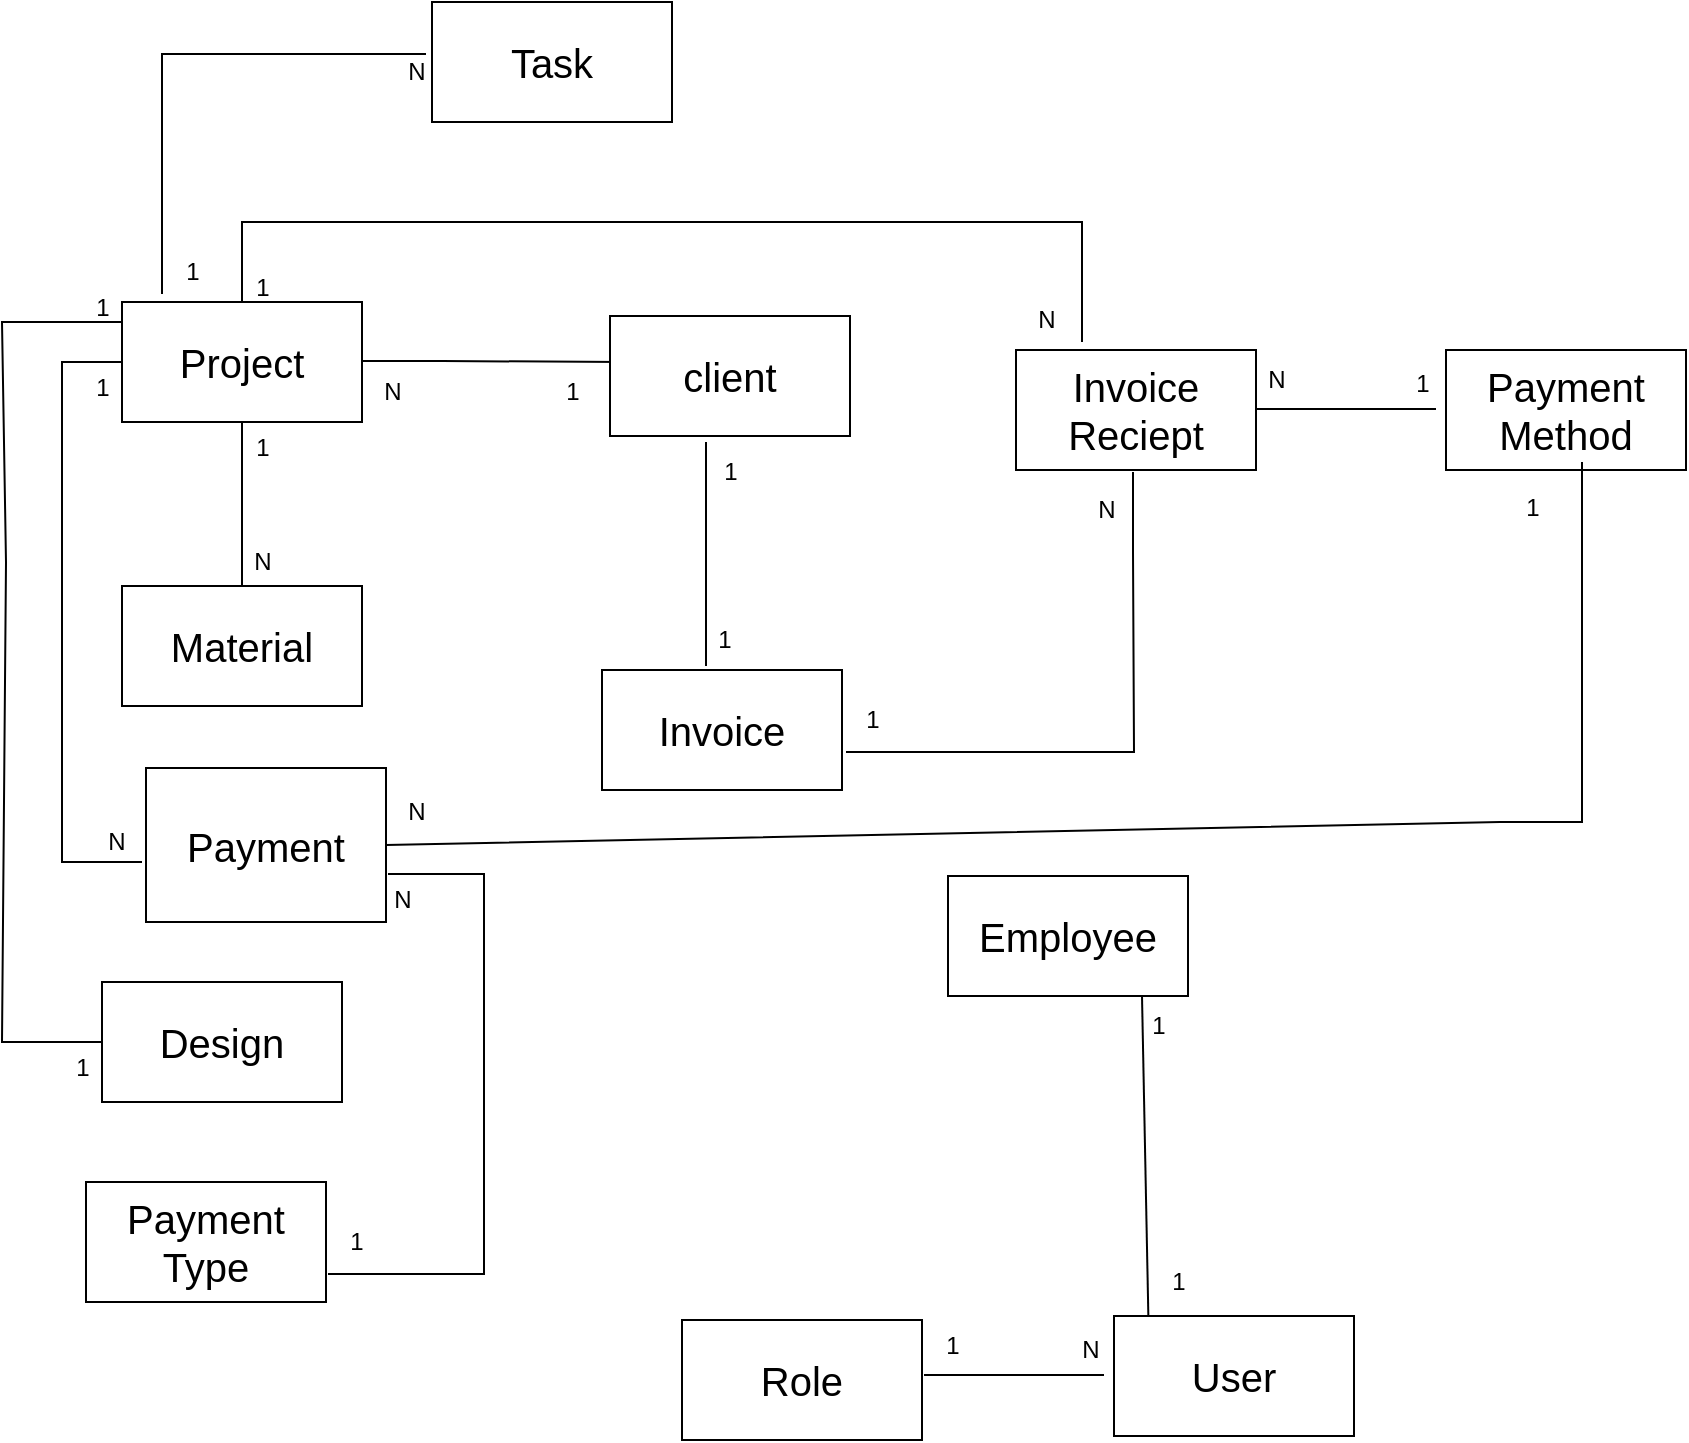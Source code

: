 <mxfile version="24.2.1" type="device">
  <diagram name="Page-1" id="BHaeUw2jec1ACdndj3Xi">
    <mxGraphModel dx="1050" dy="1691" grid="1" gridSize="10" guides="1" tooltips="1" connect="1" arrows="1" fold="1" page="1" pageScale="1" pageWidth="827" pageHeight="1169" math="0" shadow="0">
      <root>
        <mxCell id="0" />
        <mxCell id="1" parent="0" />
        <mxCell id="_d0kSf7f0uNMeueQVCch-530" value="&lt;font style=&quot;font-size: 20px;&quot;&gt;Project&lt;/font&gt;" style="rounded=0;whiteSpace=wrap;html=1;" vertex="1" parent="1">
          <mxGeometry x="110" y="100" width="120" height="60" as="geometry" />
        </mxCell>
        <mxCell id="_d0kSf7f0uNMeueQVCch-531" value="" style="endArrow=none;html=1;rounded=0;" edge="1" parent="1">
          <mxGeometry width="50" height="50" relative="1" as="geometry">
            <mxPoint x="230" y="129.5" as="sourcePoint" />
            <mxPoint x="360" y="130" as="targetPoint" />
            <Array as="points">
              <mxPoint x="270" y="129.5" />
            </Array>
          </mxGeometry>
        </mxCell>
        <mxCell id="_d0kSf7f0uNMeueQVCch-532" value="&lt;font style=&quot;font-size: 20px;&quot;&gt;client&lt;/font&gt;" style="rounded=0;whiteSpace=wrap;html=1;" vertex="1" parent="1">
          <mxGeometry x="354" y="107" width="120" height="60" as="geometry" />
        </mxCell>
        <mxCell id="_d0kSf7f0uNMeueQVCch-533" value="&lt;font style=&quot;font-size: 20px;&quot;&gt;Material&lt;/font&gt;" style="rounded=0;whiteSpace=wrap;html=1;" vertex="1" parent="1">
          <mxGeometry x="110" y="242" width="120" height="60" as="geometry" />
        </mxCell>
        <mxCell id="_d0kSf7f0uNMeueQVCch-534" value="" style="endArrow=none;html=1;rounded=0;exitX=0.5;exitY=1;exitDx=0;exitDy=0;entryX=0.5;entryY=0;entryDx=0;entryDy=0;" edge="1" parent="1" source="_d0kSf7f0uNMeueQVCch-530" target="_d0kSf7f0uNMeueQVCch-533">
          <mxGeometry width="50" height="50" relative="1" as="geometry">
            <mxPoint x="130" y="200" as="sourcePoint" />
            <mxPoint x="170" y="220" as="targetPoint" />
            <Array as="points">
              <mxPoint x="170" y="200" />
            </Array>
          </mxGeometry>
        </mxCell>
        <mxCell id="_d0kSf7f0uNMeueQVCch-535" value="N" style="text;html=1;align=center;verticalAlign=middle;resizable=0;points=[];autosize=1;strokeColor=none;fillColor=none;" vertex="1" parent="1">
          <mxGeometry x="230" y="130" width="30" height="30" as="geometry" />
        </mxCell>
        <mxCell id="_d0kSf7f0uNMeueQVCch-536" value="1" style="text;html=1;align=center;verticalAlign=middle;resizable=0;points=[];autosize=1;strokeColor=none;fillColor=none;" vertex="1" parent="1">
          <mxGeometry x="320" y="130" width="30" height="30" as="geometry" />
        </mxCell>
        <mxCell id="_d0kSf7f0uNMeueQVCch-537" value="1" style="text;html=1;align=center;verticalAlign=middle;resizable=0;points=[];autosize=1;strokeColor=none;fillColor=none;rotation=0;" vertex="1" parent="1">
          <mxGeometry x="165" y="158" width="30" height="30" as="geometry" />
        </mxCell>
        <mxCell id="_d0kSf7f0uNMeueQVCch-538" value="N" style="text;html=1;align=center;verticalAlign=middle;resizable=0;points=[];autosize=1;strokeColor=none;fillColor=none;" vertex="1" parent="1">
          <mxGeometry x="165" y="215" width="30" height="30" as="geometry" />
        </mxCell>
        <mxCell id="_d0kSf7f0uNMeueQVCch-539" value="&lt;font style=&quot;font-size: 20px;&quot;&gt;Invoice&lt;/font&gt;&lt;div&gt;&lt;font style=&quot;font-size: 20px;&quot;&gt;Reciept&lt;/font&gt;&lt;/div&gt;" style="rounded=0;whiteSpace=wrap;html=1;" vertex="1" parent="1">
          <mxGeometry x="557" y="124" width="120" height="60" as="geometry" />
        </mxCell>
        <mxCell id="_d0kSf7f0uNMeueQVCch-540" value="" style="endArrow=none;html=1;rounded=0;" edge="1" parent="1">
          <mxGeometry width="50" height="50" relative="1" as="geometry">
            <mxPoint x="677" y="153.5" as="sourcePoint" />
            <mxPoint x="767" y="153.5" as="targetPoint" />
            <Array as="points">
              <mxPoint x="717" y="153.5" />
            </Array>
          </mxGeometry>
        </mxCell>
        <mxCell id="_d0kSf7f0uNMeueQVCch-541" value="&lt;font style=&quot;font-size: 20px;&quot;&gt;Payment&lt;/font&gt;&lt;div&gt;&lt;font style=&quot;font-size: 20px;&quot;&gt;Method&lt;/font&gt;&lt;/div&gt;" style="rounded=0;whiteSpace=wrap;html=1;" vertex="1" parent="1">
          <mxGeometry x="772" y="124" width="120" height="60" as="geometry" />
        </mxCell>
        <mxCell id="_d0kSf7f0uNMeueQVCch-542" value="N" style="text;html=1;align=center;verticalAlign=middle;resizable=0;points=[];autosize=1;strokeColor=none;fillColor=none;" vertex="1" parent="1">
          <mxGeometry x="672" y="124" width="30" height="30" as="geometry" />
        </mxCell>
        <mxCell id="_d0kSf7f0uNMeueQVCch-543" value="1" style="text;html=1;align=center;verticalAlign=middle;resizable=0;points=[];autosize=1;strokeColor=none;fillColor=none;" vertex="1" parent="1">
          <mxGeometry x="745" y="126" width="30" height="30" as="geometry" />
        </mxCell>
        <mxCell id="_d0kSf7f0uNMeueQVCch-544" value="" style="endArrow=none;html=1;rounded=0;exitX=0.5;exitY=0;exitDx=0;exitDy=0;" edge="1" parent="1" source="_d0kSf7f0uNMeueQVCch-530">
          <mxGeometry width="50" height="50" relative="1" as="geometry">
            <mxPoint x="165" y="90" as="sourcePoint" />
            <mxPoint x="590" y="120" as="targetPoint" />
            <Array as="points">
              <mxPoint x="170" y="60" />
              <mxPoint x="390" y="60" />
              <mxPoint x="500" y="60" />
              <mxPoint x="560" y="60" />
              <mxPoint x="590" y="60" />
            </Array>
          </mxGeometry>
        </mxCell>
        <mxCell id="_d0kSf7f0uNMeueQVCch-545" value="&lt;font style=&quot;font-size: 20px;&quot;&gt;Employee&lt;/font&gt;" style="rounded=0;whiteSpace=wrap;html=1;" vertex="1" parent="1">
          <mxGeometry x="523" y="387" width="120" height="60" as="geometry" />
        </mxCell>
        <mxCell id="_d0kSf7f0uNMeueQVCch-547" value="&lt;font style=&quot;font-size: 20px;&quot;&gt;Task&lt;/font&gt;" style="rounded=0;whiteSpace=wrap;html=1;" vertex="1" parent="1">
          <mxGeometry x="265" y="-50" width="120" height="60" as="geometry" />
        </mxCell>
        <mxCell id="_d0kSf7f0uNMeueQVCch-550" value="1" style="text;html=1;align=center;verticalAlign=middle;resizable=0;points=[];autosize=1;strokeColor=none;fillColor=none;" vertex="1" parent="1">
          <mxGeometry x="165" y="78" width="30" height="30" as="geometry" />
        </mxCell>
        <mxCell id="_d0kSf7f0uNMeueQVCch-551" value="N" style="text;html=1;align=center;verticalAlign=middle;resizable=0;points=[];autosize=1;strokeColor=none;fillColor=none;" vertex="1" parent="1">
          <mxGeometry x="557" y="94" width="30" height="30" as="geometry" />
        </mxCell>
        <mxCell id="_d0kSf7f0uNMeueQVCch-552" value="&lt;font style=&quot;font-size: 20px;&quot;&gt;Invoice&lt;/font&gt;" style="rounded=0;whiteSpace=wrap;html=1;" vertex="1" parent="1">
          <mxGeometry x="350" y="284" width="120" height="60" as="geometry" />
        </mxCell>
        <mxCell id="_d0kSf7f0uNMeueQVCch-556" value="&lt;font style=&quot;font-size: 20px;&quot;&gt;Payment&lt;/font&gt;" style="rounded=0;whiteSpace=wrap;html=1;" vertex="1" parent="1">
          <mxGeometry x="122" y="333" width="120" height="77" as="geometry" />
        </mxCell>
        <mxCell id="_d0kSf7f0uNMeueQVCch-557" value="" style="endArrow=none;html=1;rounded=0;" edge="1" parent="1">
          <mxGeometry width="50" height="50" relative="1" as="geometry">
            <mxPoint x="120" y="380" as="sourcePoint" />
            <mxPoint x="110" y="130" as="targetPoint" />
            <Array as="points">
              <mxPoint x="100" y="380" />
              <mxPoint x="80" y="380" />
              <mxPoint x="80" y="260" />
              <mxPoint x="80" y="130" />
            </Array>
          </mxGeometry>
        </mxCell>
        <mxCell id="_d0kSf7f0uNMeueQVCch-558" value="1" style="text;html=1;align=center;verticalAlign=middle;resizable=0;points=[];autosize=1;strokeColor=none;fillColor=none;" vertex="1" parent="1">
          <mxGeometry x="85" y="128" width="30" height="30" as="geometry" />
        </mxCell>
        <mxCell id="_d0kSf7f0uNMeueQVCch-559" value="N" style="text;html=1;align=center;verticalAlign=middle;resizable=0;points=[];autosize=1;strokeColor=none;fillColor=none;" vertex="1" parent="1">
          <mxGeometry x="92" y="355" width="30" height="30" as="geometry" />
        </mxCell>
        <mxCell id="_d0kSf7f0uNMeueQVCch-560" value="&lt;font style=&quot;font-size: 20px;&quot;&gt;Role&lt;/font&gt;" style="rounded=0;whiteSpace=wrap;html=1;" vertex="1" parent="1">
          <mxGeometry x="390" y="609" width="120" height="60" as="geometry" />
        </mxCell>
        <mxCell id="_d0kSf7f0uNMeueQVCch-561" value="" style="endArrow=none;html=1;rounded=0;" edge="1" parent="1">
          <mxGeometry width="50" height="50" relative="1" as="geometry">
            <mxPoint x="511" y="636.5" as="sourcePoint" />
            <mxPoint x="601" y="636.5" as="targetPoint" />
            <Array as="points">
              <mxPoint x="551" y="636.5" />
            </Array>
          </mxGeometry>
        </mxCell>
        <mxCell id="_d0kSf7f0uNMeueQVCch-562" value="&lt;font style=&quot;font-size: 20px;&quot;&gt;User&lt;/font&gt;" style="rounded=0;whiteSpace=wrap;html=1;" vertex="1" parent="1">
          <mxGeometry x="606" y="607" width="120" height="60" as="geometry" />
        </mxCell>
        <mxCell id="_d0kSf7f0uNMeueQVCch-563" value="1" style="text;html=1;align=center;verticalAlign=middle;resizable=0;points=[];autosize=1;strokeColor=none;fillColor=none;" vertex="1" parent="1">
          <mxGeometry x="510" y="607" width="30" height="30" as="geometry" />
        </mxCell>
        <mxCell id="_d0kSf7f0uNMeueQVCch-564" value="N" style="text;html=1;align=center;verticalAlign=middle;resizable=0;points=[];autosize=1;strokeColor=none;fillColor=none;" vertex="1" parent="1">
          <mxGeometry x="579" y="609" width="30" height="30" as="geometry" />
        </mxCell>
        <mxCell id="_d0kSf7f0uNMeueQVCch-565" value="" style="endArrow=none;html=1;rounded=0;entryX=0;entryY=0.167;entryDx=0;entryDy=0;entryPerimeter=0;" edge="1" parent="1" target="_d0kSf7f0uNMeueQVCch-530">
          <mxGeometry width="50" height="50" relative="1" as="geometry">
            <mxPoint x="100" y="470" as="sourcePoint" />
            <mxPoint x="110" y="105" as="targetPoint" />
            <Array as="points">
              <mxPoint x="100" y="470" />
              <mxPoint x="50" y="470" />
              <mxPoint x="52" y="230" />
              <mxPoint x="50" y="110" />
            </Array>
          </mxGeometry>
        </mxCell>
        <mxCell id="_d0kSf7f0uNMeueQVCch-566" value="&lt;font style=&quot;font-size: 20px;&quot;&gt;Design&lt;/font&gt;" style="rounded=0;whiteSpace=wrap;html=1;" vertex="1" parent="1">
          <mxGeometry x="100" y="440" width="120" height="60" as="geometry" />
        </mxCell>
        <mxCell id="_d0kSf7f0uNMeueQVCch-569" value="&lt;span style=&quot;font-size: 20px;&quot;&gt;Payment&lt;/span&gt;&lt;div&gt;&lt;span style=&quot;font-size: 20px;&quot;&gt;Type&lt;/span&gt;&lt;/div&gt;" style="rounded=0;whiteSpace=wrap;html=1;" vertex="1" parent="1">
          <mxGeometry x="92" y="540" width="120" height="60" as="geometry" />
        </mxCell>
        <mxCell id="_d0kSf7f0uNMeueQVCch-571" value="1" style="text;html=1;align=center;verticalAlign=middle;resizable=0;points=[];autosize=1;strokeColor=none;fillColor=none;" vertex="1" parent="1">
          <mxGeometry x="75" y="468" width="30" height="30" as="geometry" />
        </mxCell>
        <mxCell id="_d0kSf7f0uNMeueQVCch-572" value="1" style="text;html=1;align=center;verticalAlign=middle;resizable=0;points=[];autosize=1;strokeColor=none;fillColor=none;" vertex="1" parent="1">
          <mxGeometry x="85" y="88" width="30" height="30" as="geometry" />
        </mxCell>
        <mxCell id="_d0kSf7f0uNMeueQVCch-575" value="" style="endArrow=none;html=1;rounded=0;entryX=1;entryY=0.5;entryDx=0;entryDy=0;" edge="1" parent="1">
          <mxGeometry width="50" height="50" relative="1" as="geometry">
            <mxPoint x="243" y="386" as="sourcePoint" />
            <mxPoint x="213" y="586" as="targetPoint" />
            <Array as="points">
              <mxPoint x="291" y="386" />
              <mxPoint x="291" y="496" />
              <mxPoint x="291" y="586" />
            </Array>
          </mxGeometry>
        </mxCell>
        <mxCell id="_d0kSf7f0uNMeueQVCch-576" value="N" style="text;html=1;align=center;verticalAlign=middle;resizable=0;points=[];autosize=1;strokeColor=none;fillColor=none;" vertex="1" parent="1">
          <mxGeometry x="235" y="384" width="30" height="30" as="geometry" />
        </mxCell>
        <mxCell id="_d0kSf7f0uNMeueQVCch-577" value="1" style="text;html=1;align=center;verticalAlign=middle;resizable=0;points=[];autosize=1;strokeColor=none;fillColor=none;" vertex="1" parent="1">
          <mxGeometry x="212" y="555" width="30" height="30" as="geometry" />
        </mxCell>
        <mxCell id="_d0kSf7f0uNMeueQVCch-578" value="" style="endArrow=none;html=1;rounded=0;exitX=0.75;exitY=1;exitDx=0;exitDy=0;entryX=0.006;entryY=1.067;entryDx=0;entryDy=0;entryPerimeter=0;" edge="1" parent="1" target="_d0kSf7f0uNMeueQVCch-580">
          <mxGeometry width="50" height="50" relative="1" as="geometry">
            <mxPoint x="620" y="447" as="sourcePoint" />
            <mxPoint x="627" y="605" as="targetPoint" />
            <Array as="points" />
          </mxGeometry>
        </mxCell>
        <mxCell id="_d0kSf7f0uNMeueQVCch-579" value="1" style="text;html=1;align=center;verticalAlign=middle;resizable=0;points=[];autosize=1;strokeColor=none;fillColor=none;" vertex="1" parent="1">
          <mxGeometry x="613" y="447" width="30" height="30" as="geometry" />
        </mxCell>
        <mxCell id="_d0kSf7f0uNMeueQVCch-580" value="1" style="text;html=1;align=center;verticalAlign=middle;resizable=0;points=[];autosize=1;strokeColor=none;fillColor=none;" vertex="1" parent="1">
          <mxGeometry x="623" y="575" width="30" height="30" as="geometry" />
        </mxCell>
        <mxCell id="_d0kSf7f0uNMeueQVCch-586" value="" style="endArrow=none;html=1;rounded=0;" edge="1" parent="1">
          <mxGeometry width="50" height="50" relative="1" as="geometry">
            <mxPoint x="402" y="170" as="sourcePoint" />
            <mxPoint x="402" y="282" as="targetPoint" />
            <Array as="points">
              <mxPoint x="402" y="222" />
            </Array>
          </mxGeometry>
        </mxCell>
        <mxCell id="_d0kSf7f0uNMeueQVCch-587" value="" style="endArrow=none;html=1;rounded=0;exitX=0.5;exitY=1;exitDx=0;exitDy=0;" edge="1" parent="1">
          <mxGeometry width="50" height="50" relative="1" as="geometry">
            <mxPoint x="615.5" y="185" as="sourcePoint" />
            <mxPoint x="472" y="325" as="targetPoint" />
            <Array as="points">
              <mxPoint x="615.5" y="225" />
              <mxPoint x="616" y="325" />
            </Array>
          </mxGeometry>
        </mxCell>
        <mxCell id="_d0kSf7f0uNMeueQVCch-588" value="" style="endArrow=none;html=1;rounded=0;entryX=1;entryY=0.5;entryDx=0;entryDy=0;" edge="1" parent="1" target="_d0kSf7f0uNMeueQVCch-556">
          <mxGeometry width="50" height="50" relative="1" as="geometry">
            <mxPoint x="840" y="180" as="sourcePoint" />
            <mxPoint x="655" y="302" as="targetPoint" />
            <Array as="points">
              <mxPoint x="840" y="360" />
              <mxPoint x="799" y="360" />
            </Array>
          </mxGeometry>
        </mxCell>
        <mxCell id="_d0kSf7f0uNMeueQVCch-590" value="1" style="text;html=1;align=center;verticalAlign=middle;resizable=0;points=[];autosize=1;strokeColor=none;fillColor=none;" vertex="1" parent="1">
          <mxGeometry x="800" y="188" width="30" height="30" as="geometry" />
        </mxCell>
        <mxCell id="_d0kSf7f0uNMeueQVCch-591" value="N" style="text;html=1;align=center;verticalAlign=middle;resizable=0;points=[];autosize=1;strokeColor=none;fillColor=none;" vertex="1" parent="1">
          <mxGeometry x="242" y="340" width="30" height="30" as="geometry" />
        </mxCell>
        <mxCell id="_d0kSf7f0uNMeueQVCch-593" value="1" style="text;html=1;align=center;verticalAlign=middle;resizable=0;points=[];autosize=1;strokeColor=none;fillColor=none;" vertex="1" parent="1">
          <mxGeometry x="399" y="170" width="30" height="30" as="geometry" />
        </mxCell>
        <mxCell id="_d0kSf7f0uNMeueQVCch-594" value="1" style="text;html=1;align=center;verticalAlign=middle;resizable=0;points=[];autosize=1;strokeColor=none;fillColor=none;" vertex="1" parent="1">
          <mxGeometry x="396" y="254" width="30" height="30" as="geometry" />
        </mxCell>
        <mxCell id="_d0kSf7f0uNMeueQVCch-598" value="1" style="text;html=1;align=center;verticalAlign=middle;resizable=0;points=[];autosize=1;strokeColor=none;fillColor=none;" vertex="1" parent="1">
          <mxGeometry x="470" y="294" width="30" height="30" as="geometry" />
        </mxCell>
        <mxCell id="_d0kSf7f0uNMeueQVCch-599" value="N" style="text;html=1;align=center;verticalAlign=middle;resizable=0;points=[];autosize=1;strokeColor=none;fillColor=none;" vertex="1" parent="1">
          <mxGeometry x="587" y="189" width="30" height="30" as="geometry" />
        </mxCell>
        <mxCell id="_d0kSf7f0uNMeueQVCch-601" value="" style="endArrow=none;html=1;rounded=0;" edge="1" parent="1">
          <mxGeometry width="50" height="50" relative="1" as="geometry">
            <mxPoint x="130" y="96" as="sourcePoint" />
            <mxPoint x="262" y="-24" as="targetPoint" />
            <Array as="points">
              <mxPoint x="130" y="-24" />
            </Array>
          </mxGeometry>
        </mxCell>
        <mxCell id="_d0kSf7f0uNMeueQVCch-602" value="1" style="text;html=1;align=center;verticalAlign=middle;resizable=0;points=[];autosize=1;strokeColor=none;fillColor=none;" vertex="1" parent="1">
          <mxGeometry x="130" y="70" width="30" height="30" as="geometry" />
        </mxCell>
        <mxCell id="_d0kSf7f0uNMeueQVCch-603" value="N" style="text;html=1;align=center;verticalAlign=middle;resizable=0;points=[];autosize=1;strokeColor=none;fillColor=none;" vertex="1" parent="1">
          <mxGeometry x="242" y="-30" width="30" height="30" as="geometry" />
        </mxCell>
      </root>
    </mxGraphModel>
  </diagram>
</mxfile>

